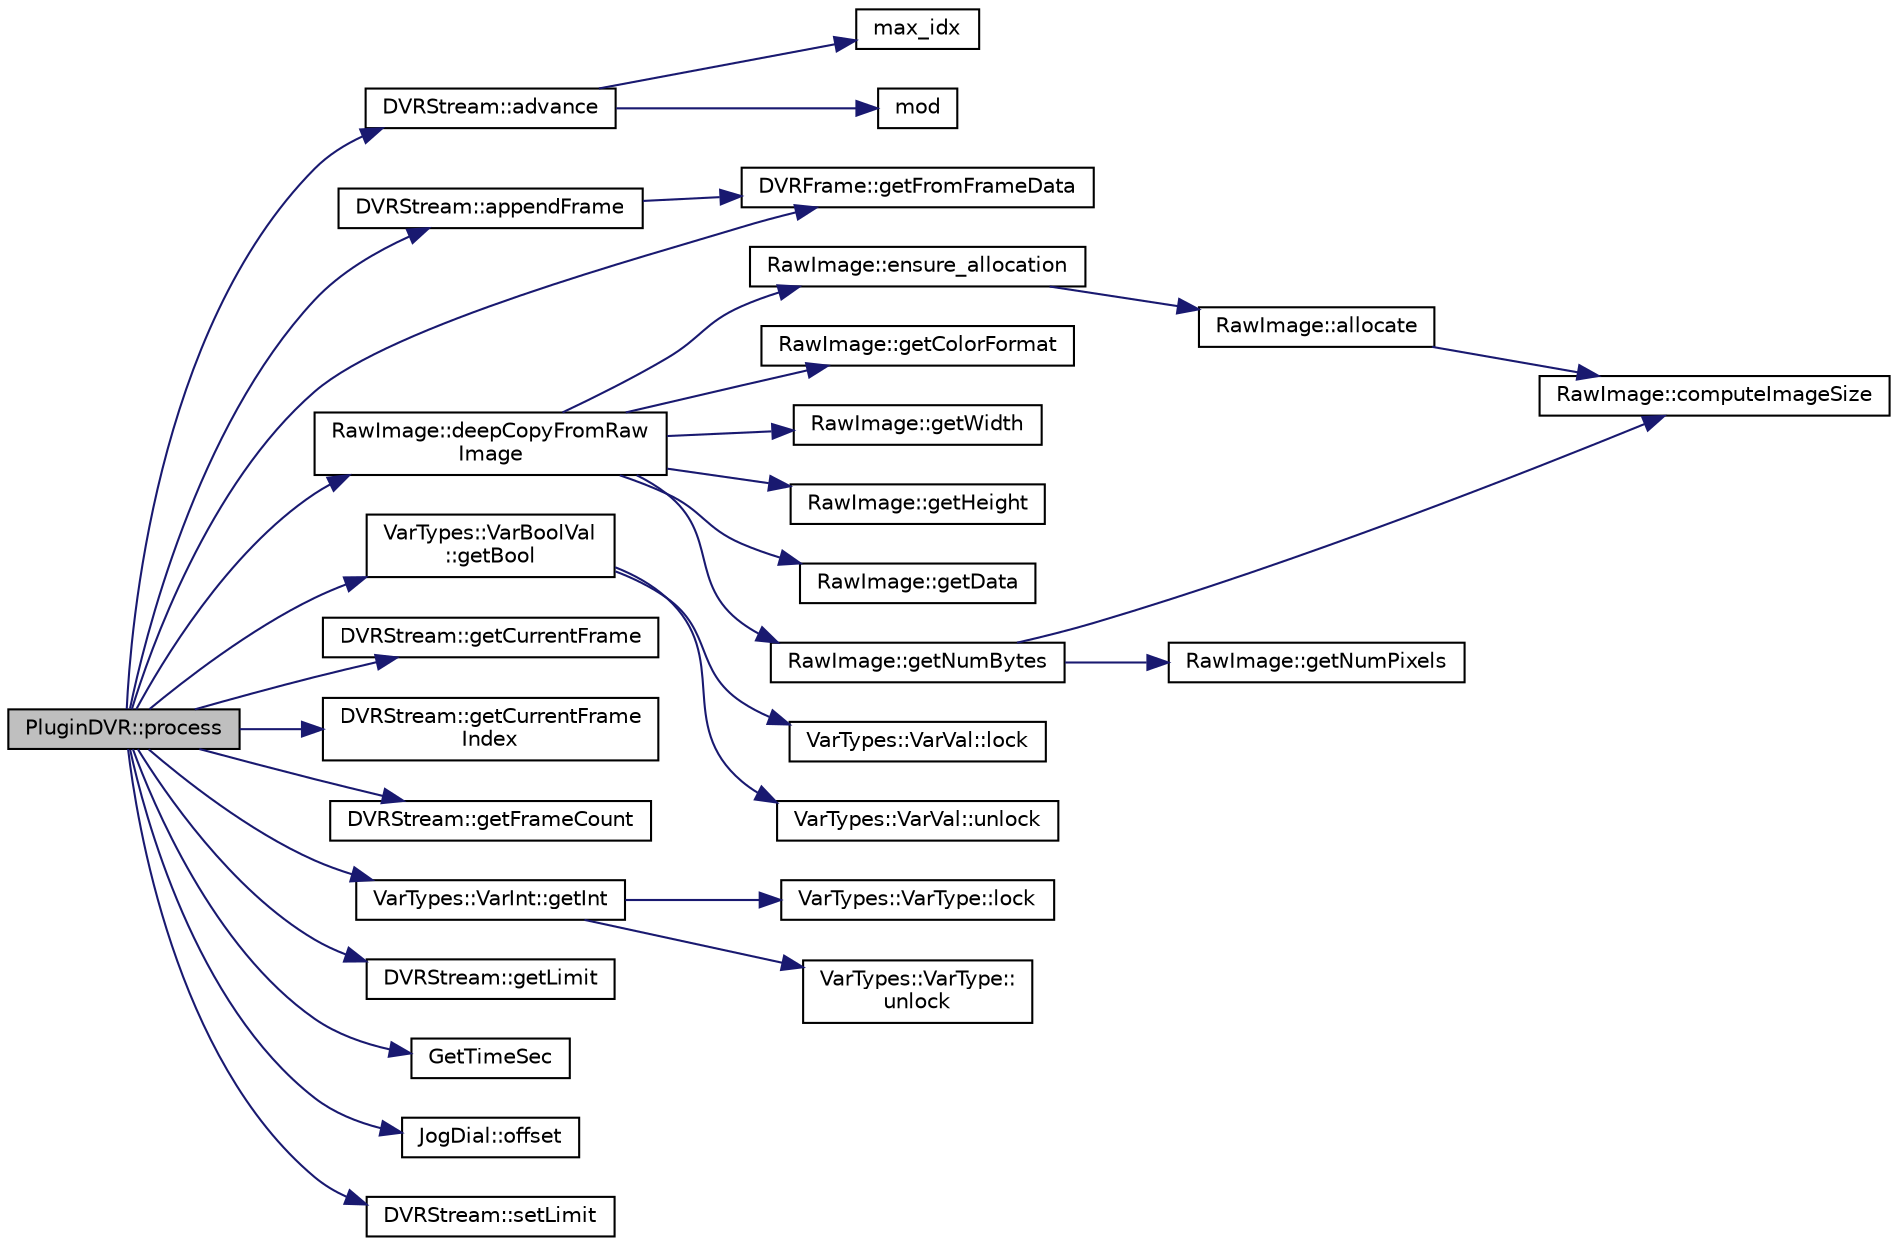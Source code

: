 digraph "PluginDVR::process"
{
 // INTERACTIVE_SVG=YES
  edge [fontname="Helvetica",fontsize="10",labelfontname="Helvetica",labelfontsize="10"];
  node [fontname="Helvetica",fontsize="10",shape=record];
  rankdir="LR";
  Node1 [label="PluginDVR::process",height=0.2,width=0.4,color="black", fillcolor="grey75", style="filled", fontcolor="black"];
  Node1 -> Node2 [color="midnightblue",fontsize="10",style="solid",fontname="Helvetica"];
  Node2 [label="DVRStream::advance",height=0.2,width=0.4,color="black", fillcolor="white", style="filled",URL="$df/da6/class_d_v_r_stream.html#ad93c2558bde79bf9cd4dc035f915dbcf"];
  Node2 -> Node3 [color="midnightblue",fontsize="10",style="solid",fontname="Helvetica"];
  Node3 [label="max_idx",height=0.2,width=0.4,color="black", fillcolor="white", style="filled",URL="$d0/d36/ssl-vision_2src_2shared_2util_2util_8h.html#aa34d016f3b52c799493766bac7b55efa"];
  Node2 -> Node4 [color="midnightblue",fontsize="10",style="solid",fontname="Helvetica"];
  Node4 [label="mod",height=0.2,width=0.4,color="black", fillcolor="white", style="filled",URL="$d0/d36/ssl-vision_2src_2shared_2util_2util_8h.html#a78a67e1d6e2188ab87105cd6b4b4de6b"];
  Node1 -> Node5 [color="midnightblue",fontsize="10",style="solid",fontname="Helvetica"];
  Node5 [label="DVRStream::appendFrame",height=0.2,width=0.4,color="black", fillcolor="white", style="filled",URL="$df/da6/class_d_v_r_stream.html#a620ee40a02e857159fbaba987bc0a27c"];
  Node5 -> Node6 [color="midnightblue",fontsize="10",style="solid",fontname="Helvetica"];
  Node6 [label="DVRFrame::getFromFrameData",height=0.2,width=0.4,color="black", fillcolor="white", style="filled",URL="$d4/da1/class_d_v_r_frame.html#a5fbd9a9868b1d6473b588132c4d0d554"];
  Node1 -> Node7 [color="midnightblue",fontsize="10",style="solid",fontname="Helvetica"];
  Node7 [label="RawImage::deepCopyFromRaw\lImage",height=0.2,width=0.4,color="black", fillcolor="white", style="filled",URL="$d0/d14/class_raw_image.html#a3ea708e7b51aac97e46fe9d43c7b7dd7"];
  Node7 -> Node8 [color="midnightblue",fontsize="10",style="solid",fontname="Helvetica"];
  Node8 [label="RawImage::ensure_allocation",height=0.2,width=0.4,color="black", fillcolor="white", style="filled",URL="$d0/d14/class_raw_image.html#a54936083b4dbedc6fb1d20bc1bab901a"];
  Node8 -> Node9 [color="midnightblue",fontsize="10",style="solid",fontname="Helvetica"];
  Node9 [label="RawImage::allocate",height=0.2,width=0.4,color="black", fillcolor="white", style="filled",URL="$d0/d14/class_raw_image.html#aafbe8d95c98dc5cdb300822447b882a0"];
  Node9 -> Node10 [color="midnightblue",fontsize="10",style="solid",fontname="Helvetica"];
  Node10 [label="RawImage::computeImageSize",height=0.2,width=0.4,color="black", fillcolor="white", style="filled",URL="$d0/d14/class_raw_image.html#a8b54701df9dc9d0d024b959966ec3714"];
  Node7 -> Node11 [color="midnightblue",fontsize="10",style="solid",fontname="Helvetica"];
  Node11 [label="RawImage::getColorFormat",height=0.2,width=0.4,color="black", fillcolor="white", style="filled",URL="$d0/d14/class_raw_image.html#af6021575525cf3488c1f32599e579205"];
  Node7 -> Node12 [color="midnightblue",fontsize="10",style="solid",fontname="Helvetica"];
  Node12 [label="RawImage::getWidth",height=0.2,width=0.4,color="black", fillcolor="white", style="filled",URL="$d0/d14/class_raw_image.html#a11b26ab9a3b7a7bee8f0eeb3c567b852"];
  Node7 -> Node13 [color="midnightblue",fontsize="10",style="solid",fontname="Helvetica"];
  Node13 [label="RawImage::getHeight",height=0.2,width=0.4,color="black", fillcolor="white", style="filled",URL="$d0/d14/class_raw_image.html#a1ea4625ff40ee5bc6efbfecf474b17ea"];
  Node7 -> Node14 [color="midnightblue",fontsize="10",style="solid",fontname="Helvetica"];
  Node14 [label="RawImage::getData",height=0.2,width=0.4,color="black", fillcolor="white", style="filled",URL="$d0/d14/class_raw_image.html#a3c1af19eaf1cb9fb9a5e758209d24767"];
  Node7 -> Node15 [color="midnightblue",fontsize="10",style="solid",fontname="Helvetica"];
  Node15 [label="RawImage::getNumBytes",height=0.2,width=0.4,color="black", fillcolor="white", style="filled",URL="$d0/d14/class_raw_image.html#ab83831420f444a22e6d9dc07f9ccc722"];
  Node15 -> Node10 [color="midnightblue",fontsize="10",style="solid",fontname="Helvetica"];
  Node15 -> Node16 [color="midnightblue",fontsize="10",style="solid",fontname="Helvetica"];
  Node16 [label="RawImage::getNumPixels",height=0.2,width=0.4,color="black", fillcolor="white", style="filled",URL="$d0/d14/class_raw_image.html#a2033593c1e2cdaecf0be4c6b7dad3d92"];
  Node1 -> Node17 [color="midnightblue",fontsize="10",style="solid",fontname="Helvetica"];
  Node17 [label="VarTypes::VarBoolVal\l::getBool",height=0.2,width=0.4,color="black", fillcolor="white", style="filled",URL="$d8/d0a/class_var_types_1_1_var_bool_val.html#aa06eade87e8f3799adddde73001ba94b",tooltip="return the boolean value "];
  Node17 -> Node18 [color="midnightblue",fontsize="10",style="solid",fontname="Helvetica"];
  Node18 [label="VarTypes::VarVal::lock",height=0.2,width=0.4,color="black", fillcolor="white", style="filled",URL="$d6/de8/class_var_types_1_1_var_val.html#a687df377b593f5ab5ac0b26d22728d4a"];
  Node17 -> Node19 [color="midnightblue",fontsize="10",style="solid",fontname="Helvetica"];
  Node19 [label="VarTypes::VarVal::unlock",height=0.2,width=0.4,color="black", fillcolor="white", style="filled",URL="$d6/de8/class_var_types_1_1_var_val.html#a6f1d886beb58366ce6c157b224ff26f8"];
  Node1 -> Node20 [color="midnightblue",fontsize="10",style="solid",fontname="Helvetica"];
  Node20 [label="DVRStream::getCurrentFrame",height=0.2,width=0.4,color="black", fillcolor="white", style="filled",URL="$df/da6/class_d_v_r_stream.html#af2141c3d0055e98ed3e3e8781a1335d1"];
  Node1 -> Node21 [color="midnightblue",fontsize="10",style="solid",fontname="Helvetica"];
  Node21 [label="DVRStream::getCurrentFrame\lIndex",height=0.2,width=0.4,color="black", fillcolor="white", style="filled",URL="$df/da6/class_d_v_r_stream.html#a7c37b86ac110b4abe741df0cf027d6c6"];
  Node1 -> Node22 [color="midnightblue",fontsize="10",style="solid",fontname="Helvetica"];
  Node22 [label="DVRStream::getFrameCount",height=0.2,width=0.4,color="black", fillcolor="white", style="filled",URL="$df/da6/class_d_v_r_stream.html#a0533e3ade930adb69ed0d170a1ef4b61"];
  Node1 -> Node6 [color="midnightblue",fontsize="10",style="solid",fontname="Helvetica"];
  Node1 -> Node23 [color="midnightblue",fontsize="10",style="solid",fontname="Helvetica"];
  Node23 [label="VarTypes::VarInt::getInt",height=0.2,width=0.4,color="black", fillcolor="white", style="filled",URL="$d0/d6c/class_var_types_1_1_var_int.html#a28e54804076ef060827761e22e15ab1f"];
  Node23 -> Node24 [color="midnightblue",fontsize="10",style="solid",fontname="Helvetica"];
  Node24 [label="VarTypes::VarType::lock",height=0.2,width=0.4,color="black", fillcolor="white", style="filled",URL="$d4/d59/class_var_types_1_1_var_type.html#ae3cc30264a849e50988b92ed305d80d2"];
  Node23 -> Node25 [color="midnightblue",fontsize="10",style="solid",fontname="Helvetica"];
  Node25 [label="VarTypes::VarType::\lunlock",height=0.2,width=0.4,color="black", fillcolor="white", style="filled",URL="$d4/d59/class_var_types_1_1_var_type.html#aa879148410da333f6b9bf5c5e58fbad8"];
  Node1 -> Node26 [color="midnightblue",fontsize="10",style="solid",fontname="Helvetica"];
  Node26 [label="DVRStream::getLimit",height=0.2,width=0.4,color="black", fillcolor="white", style="filled",URL="$df/da6/class_d_v_r_stream.html#a9c915b9428bdbf3ee0eedb4dc0d965ce"];
  Node1 -> Node27 [color="midnightblue",fontsize="10",style="solid",fontname="Helvetica"];
  Node27 [label="GetTimeSec",height=0.2,width=0.4,color="black", fillcolor="white", style="filled",URL="$dd/d45/ssl-vision_2src_2shared_2util_2timer_8h.html#aed5e107931778acf0dec4d53809130b4"];
  Node1 -> Node28 [color="midnightblue",fontsize="10",style="solid",fontname="Helvetica"];
  Node28 [label="JogDial::offset",height=0.2,width=0.4,color="black", fillcolor="white", style="filled",URL="$d2/d7f/class_jog_dial.html#acb64cbefcd5975559ee144dffdaf4dd1"];
  Node1 -> Node29 [color="midnightblue",fontsize="10",style="solid",fontname="Helvetica"];
  Node29 [label="DVRStream::setLimit",height=0.2,width=0.4,color="black", fillcolor="white", style="filled",URL="$df/da6/class_d_v_r_stream.html#a5b739472daff36feaef8e721672a84cb"];
}
